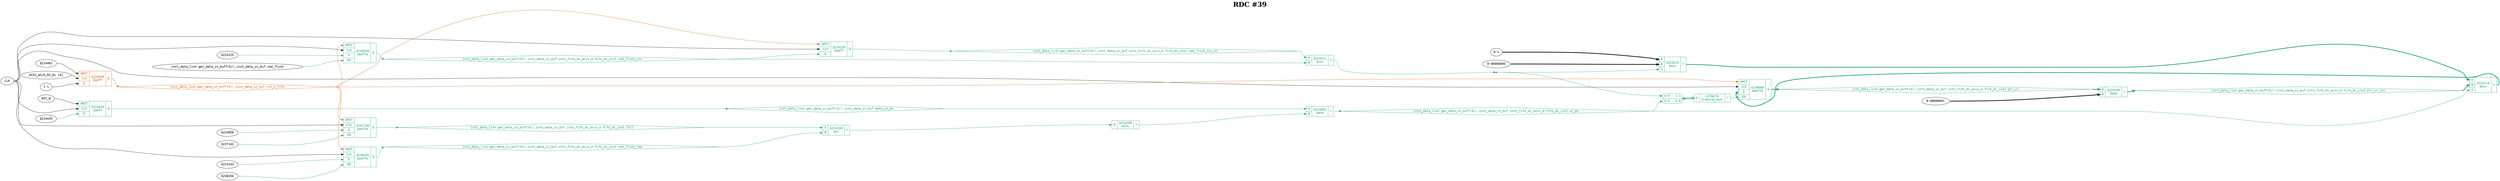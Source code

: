 digraph "spacefibre_light_top" {
label=<<b>RDC #39</b>>;
labelloc="t"
fontsize="30"
node ["fontname"="Courier"]
edge ["fontname"="Courier"]
rankdir="LR";
remincross=true;
n7 [ shape=octagon, label="CLK", color="black", fontcolor="black", href="/src/ip_spacefibre_light_top/spacefibre_light_top.vhd#45" ];
n8 [ shape=diamond, label="inst_data_link.gen_data_in_buff(6)&#9586;.inst_data_in_buf.data_in_en", colorscheme="dark28", color="1", fontcolor="1", href="/src/module_data_link/data_in_buf.vhd#126" ];
n9 [ shape=diamond, label="inst_data_link.gen_data_in_buff(6)&#9586;.inst_data_in_buf.ints_fifo_dc_axis_m.fifo_dc_inst.cmd_flush_inv", colorscheme="dark28", color="1", fontcolor="1", href="/src/ip/fifo_dc/fifo_dc.vhd#112" ];
n10 [ shape=diamond, label="inst_data_link.gen_data_in_buff(6)&#9586;.inst_data_in_buf.ints_fifo_dc_axis_m.fifo_dc_inst.cmd_flush_inv_wr", colorscheme="dark28", color="1", fontcolor="1", href="/src/ip/fifo_dc/fifo_dc.vhd#113" ];
n11 [ shape=diamond, label="inst_data_link.gen_data_in_buff(6)&#9586;.inst_data_in_buf.ints_fifo_dc_axis_m.fifo_dc_inst.cmd_flush_req", colorscheme="dark28", color="1", fontcolor="1", href="/src/ip/fifo_dc/fifo_dc.vhd#111" ];
n12 [ shape=diamond, label="inst_data_link.gen_data_in_buff(6)&#9586;.inst_data_in_buf.ints_fifo_dc_axis_m.fifo_dc_inst.full", colorscheme="dark28", color="1", fontcolor="1", href="/src/ip/fifo_dc/fifo_dc.vhd#127" ];
n13 [ shape=diamond, label="inst_data_link.gen_data_in_buff(6)&#9586;.inst_data_in_buf.ints_fifo_dc_axis_m.fifo_dc_inst.ptr_wr", colorscheme="dark28", color="1", fontcolor="1", href="/src/ip/fifo_dc/fifo_dc.vhd#94" ];
n14 [ shape=diamond, label="inst_data_link.gen_data_in_buff(6)&#9586;.inst_data_in_buf.ints_fifo_dc_axis_m.fifo_dc_inst.ptr_wr_inc", colorscheme="dark28", color="1", fontcolor="1", href="/src/ip/fifo_dc/fifo_dc.vhd#95" ];
n15 [ shape=diamond, label="inst_data_link.gen_data_in_buff(6)&#9586;.inst_data_in_buf.ints_fifo_dc_axis_m.fifo_dc_inst.wr_en", colorscheme="dark28", color="1", fontcolor="1", href="/src/ip/fifo_dc/fifo_dc.vhd#123" ];
n16 [ shape=diamond, label="inst_data_link.gen_data_in_buff(6)&#9586;.inst_data_in_buf.rst_n_fifo", colorscheme="dark28", color="2", fontcolor="2", href="/src/module_data_link/data_in_buf.vhd#142" ];
{ rank="source"; n7;}
{ rank="sink";}
c21 [ shape=record, label="{{<p17> ARST|<p7> CLK|<p18> D|<p19> EN}|$236668\n$adffe|{<p20> Q}}", colorscheme="dark28", color="1", fontcolor="1" , href="/src/ip/fifo_dc/fifo_dc.vhd#199"  ];
v0 [ label="$224056" ];
v1 [ label="$237143" ];
c22 [ shape=record, label="{{<p17> ARST|<p7> CLK|<p18> D|<p19> EN}|$237138\n$adffe|{<p20> Q}}", colorscheme="dark28", color="1", fontcolor="1" , href="/src/ip/fifo_dc/fifo_dc.vhd#256"  ];
v2 [ label="$224143" ];
v3 [ label="$238256" ];
c23 [ shape=record, label="{{<p17> ARST|<p7> CLK|<p18> D|<p19> EN}|$238255\n$adffe|{<p20> Q}}", colorscheme="dark28", color="1", fontcolor="1" , href="/src/ip/fifo_dc/fifo_dc.vhd#440"  ];
v4 [ label="$224125" ];
v5 [ label="inst_data_link.gen_data_in_buff(6)&#9586;.inst_data_in_buf.cmd_flush" ];
c24 [ shape=record, label="{{<p17> ARST|<p7> CLK|<p18> D|<p19> EN}|$238258\n$adffe|{<p20> Q}}", colorscheme="dark28", color="1", fontcolor="1" , href="/src/ip/fifo_dc/fifo_dc.vhd#440"  ];
c27 [ shape=record, label="{{<p25> A}|$236670\n$reduce_bool|{<p26> Y}}", colorscheme="dark28", color="1", fontcolor="1" ];
x6 [ shape=record, style=rounded, label="<s1> 0:0 - 1:1 |<s0> 0:0 - 0:0 ", colorscheme="dark28", color="1", fontcolor="1" ];
x6:e -> c27:p25:w [arrowhead=odiamond, arrowtail=odiamond, dir=both, colorscheme="dark28", color="1", fontcolor="1", style="setlinewidth(3)", label=""];
v7 [ label="RST_N" ];
v8 [ label="$224435" ];
c28 [ shape=record, label="{{<p17> ARST|<p7> CLK|<p18> D}|$224624\n$adff|{<p20> Q}}", colorscheme="dark28", color="1", fontcolor="1" , href="/src/module_data_link/data_in_buf.vhd#225"  ];
v9 [ label="$224401" ];
v10 [ label="AXIS_ACLK_RX_DL [6]" ];
v11 [ label="1'1" ];
c29 [ shape=record, label="{{<p17> ARST|<p7> CLK|<p18> D}|$224568\n$adff|{<p20> Q}}", colorscheme="dark28", color="2", fontcolor="2" , href="/src/module_data_link/data_in_buf.vhd#194"  ];
v12 [ label="8'00000001" ];
c31 [ shape=record, label="{{<p25> A|<p30> B}|$224195\n$add|{<p26> Y}}", colorscheme="dark28", color="1", fontcolor="1" , href="/src/ip/fifo_dc/fifo_dc.vhd#170"  ];
c32 [ shape=record, label="{{<p17> ARST|<p7> CLK|<p18> D}|$224220\n$adff|{<p20> Q}}", colorscheme="dark28", color="1", fontcolor="1" , href="/src/ip/fifo_dc/fifo_dc.vhd#199"  ];
c33 [ shape=record, label="{{<p25> A|<p30> B}|$224199\n$or|{<p26> Y}}", colorscheme="dark28", color="1", fontcolor="1" , href="/src/ip/fifo_dc/fifo_dc.vhd#173"  ];
c34 [ shape=record, label="{{<p25> A}|$224200\n$not|{<p26> Y}}", colorscheme="dark28", color="1", fontcolor="1" , href="/src/ip/fifo_dc/fifo_dc.vhd#173"  ];
c35 [ shape=record, label="{{<p25> A|<p30> B}|$224201\n$and|{<p26> Y}}", colorscheme="dark28", color="1", fontcolor="1" , href="/src/ip/fifo_dc/fifo_dc.vhd#173"  ];
c36 [ shape=record, label="{{<p25> A|<p30> B}|$224211\n$xor|{<p26> Y}}", colorscheme="dark28", color="1", fontcolor="1" , href="/src/ip/fifo_dc/fifo_dc.vhd#205"  ];
v13 [ label="8'x" ];
v14 [ label="8'00000000" ];
c38 [ shape=record, label="{{<p25> A|<p30> B|<p37> S}|$224215\n$mux|{<p26> Y}}", colorscheme="dark28", color="1", fontcolor="1" , href="/src/ip/fifo_dc/fifo_dc.vhd#205"  ];
c39 [ shape=record, label="{{<p25> A|<p30> B|<p37> S}|$224218\n$mux|{<p26> Y}}", colorscheme="dark28", color="1", fontcolor="1" , href="/src/ip/fifo_dc/fifo_dc.vhd#209"  ];
c27:p26:e -> c21:p19:w [colorscheme="dark28", color="1", fontcolor="1", label=""];
c32:p20:e -> n10:w [colorscheme="dark28", color="1", fontcolor="1", label=""];
n10:e -> c36:p25:w [colorscheme="dark28", color="1", fontcolor="1", label=""];
c23:p20:e -> n11:w [colorscheme="dark28", color="1", fontcolor="1", label=""];
n11:e -> c33:p30:w [colorscheme="dark28", color="1", fontcolor="1", label=""];
c22:p20:e -> n12:w [colorscheme="dark28", color="1", fontcolor="1", label=""];
n12:e -> c33:p25:w [colorscheme="dark28", color="1", fontcolor="1", label=""];
c21:p20:e -> n13:w [colorscheme="dark28", color="1", fontcolor="1", style="setlinewidth(3)", label=""];
n13:e -> c31:p25:w [colorscheme="dark28", color="1", fontcolor="1", style="setlinewidth(3)", label=""];
c31:p26:e -> n14:w [colorscheme="dark28", color="1", fontcolor="1", style="setlinewidth(3)", label=""];
n14:e -> c39:p30:w [colorscheme="dark28", color="1", fontcolor="1", style="setlinewidth(3)", label=""];
c35:p26:e -> n15:w [colorscheme="dark28", color="1", fontcolor="1", label=""];
n15:e -> c39:p37:w [colorscheme="dark28", color="1", fontcolor="1", label=""];
n15:e -> x6:s0:w [colorscheme="dark28", color="1", fontcolor="1", label=""];
c29:p20:e -> n16:w [colorscheme="dark28", color="2", fontcolor="2", label=""];
n16:e -> c21:p17:w [colorscheme="dark28", color="2", fontcolor="2", label=""];
n16:e -> c22:p17:w [colorscheme="dark28", color="2", fontcolor="2", label=""];
n16:e -> c23:p17:w [colorscheme="dark28", color="2", fontcolor="2", label=""];
n16:e -> c24:p17:w [colorscheme="dark28", color="2", fontcolor="2", label=""];
n16:e -> c32:p17:w [colorscheme="dark28", color="2", fontcolor="2", label=""];
n2 [ shape=point ];
c36:p26:e -> n2:w [colorscheme="dark28", color="1", fontcolor="1", label=""];
n2:e -> c38:p37:w [colorscheme="dark28", color="1", fontcolor="1", label=""];
n2:e -> x6:s1:w [colorscheme="dark28", color="1", fontcolor="1", label=""];
c38:p26:e -> c39:p25:w [colorscheme="dark28", color="1", fontcolor="1", style="setlinewidth(3)", label=""];
c39:p26:e -> c21:p18:w [colorscheme="dark28", color="1", fontcolor="1", style="setlinewidth(3)", label=""];
c33:p26:e -> c34:p25:w [colorscheme="dark28", color="1", fontcolor="1", label=""];
c34:p26:e -> c35:p30:w [colorscheme="dark28", color="1", fontcolor="1", label=""];
n7:e -> c21:p7:w [color="black", fontcolor="black", label=""];
n7:e -> c22:p7:w [color="black", fontcolor="black", label=""];
n7:e -> c23:p7:w [color="black", fontcolor="black", label=""];
n7:e -> c24:p7:w [color="black", fontcolor="black", label=""];
n7:e -> c28:p7:w [color="black", fontcolor="black", label=""];
n7:e -> c32:p7:w [color="black", fontcolor="black", label=""];
c28:p20:e -> n8:w [colorscheme="dark28", color="1", fontcolor="1", label=""];
n8:e -> c35:p25:w [colorscheme="dark28", color="1", fontcolor="1", label=""];
c24:p20:e -> n9:w [colorscheme="dark28", color="1", fontcolor="1", label=""];
n9:e -> c32:p18:w [colorscheme="dark28", color="1", fontcolor="1", label=""];
n9:e -> c36:p30:w [colorscheme="dark28", color="1", fontcolor="1", label=""];
v0:e -> c22:p18:w [colorscheme="dark28", color="1", fontcolor="1", label=""];
v1:e -> c22:p19:w [colorscheme="dark28", color="1", fontcolor="1", label=""];
v10:e -> c29:p7:w [color="black", fontcolor="black", label=""];
v11:e -> c29:p18:w [color="black", fontcolor="black", label=""];
v12:e -> c31:p30:w [color="black", fontcolor="black", style="setlinewidth(3)", label=""];
v13:e -> c38:p25:w [color="black", fontcolor="black", style="setlinewidth(3)", label=""];
v14:e -> c38:p30:w [color="black", fontcolor="black", style="setlinewidth(3)", label=""];
v2:e -> c23:p18:w [colorscheme="dark28", color="1", fontcolor="1", label=""];
v3:e -> c23:p19:w [colorscheme="dark28", color="1", fontcolor="1", label=""];
v4:e -> c24:p18:w [colorscheme="dark28", color="1", fontcolor="1", label=""];
v5:e -> c24:p19:w [colorscheme="dark28", color="1", fontcolor="1", label=""];
v7:e -> c28:p17:w [color="black", fontcolor="black", label=""];
v8:e -> c28:p18:w [colorscheme="dark28", color="1", fontcolor="1", label=""];
v9:e -> c29:p17:w [color="black", fontcolor="black", label=""];
}

